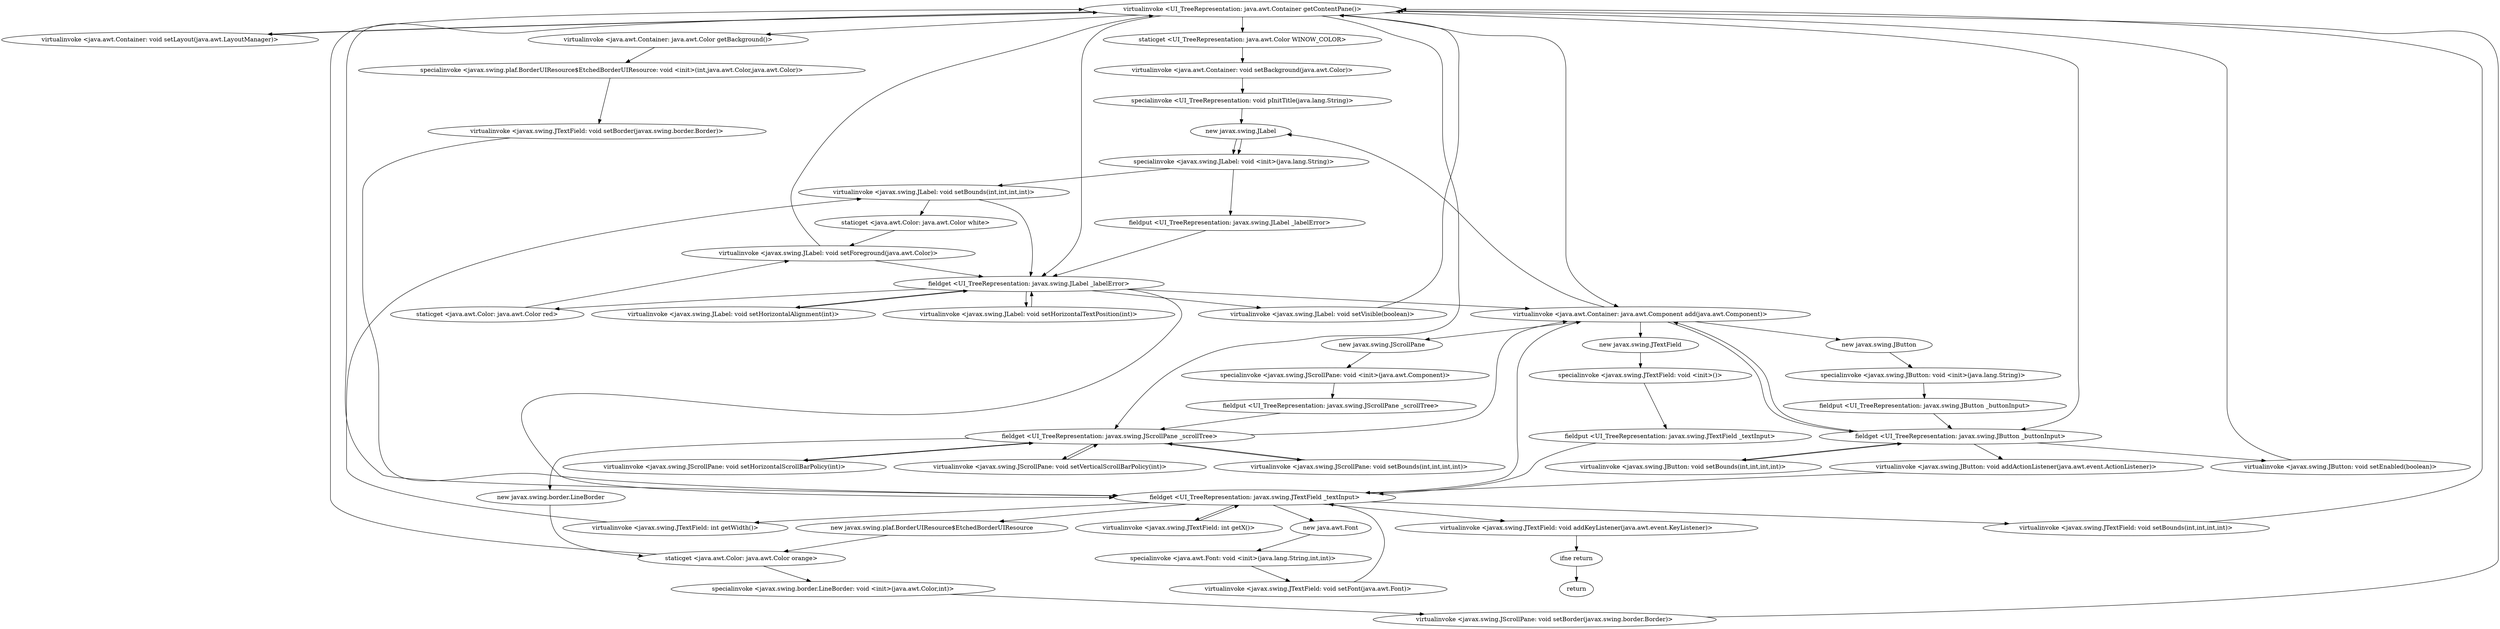 digraph "" {
"virtualinvoke <UI_TreeRepresentation: java.awt.Container getContentPane()>";
 "virtualinvoke <UI_TreeRepresentation: java.awt.Container getContentPane()>"->"virtualinvoke <java.awt.Container: void setLayout(java.awt.LayoutManager)>";
 "virtualinvoke <java.awt.Container: void setLayout(java.awt.LayoutManager)>"->"virtualinvoke <UI_TreeRepresentation: java.awt.Container getContentPane()>";
 "virtualinvoke <UI_TreeRepresentation: java.awt.Container getContentPane()>"->"staticget <UI_TreeRepresentation: java.awt.Color WINOW_COLOR>";
 "staticget <UI_TreeRepresentation: java.awt.Color WINOW_COLOR>"->"virtualinvoke <java.awt.Container: void setBackground(java.awt.Color)>";
 "virtualinvoke <java.awt.Container: void setBackground(java.awt.Color)>"->"specialinvoke <UI_TreeRepresentation: void pInitTitle(java.lang.String)>";
 "specialinvoke <UI_TreeRepresentation: void pInitTitle(java.lang.String)>"->"new javax.swing.JLabel";
 "new javax.swing.JLabel"->"specialinvoke <javax.swing.JLabel: void <init>(java.lang.String)>";
 "specialinvoke <javax.swing.JLabel: void <init>(java.lang.String)>"->"virtualinvoke <javax.swing.JLabel: void setBounds(int,int,int,int)>";
 "virtualinvoke <javax.swing.JLabel: void setBounds(int,int,int,int)>"->"staticget <java.awt.Color: java.awt.Color white>";
 "staticget <java.awt.Color: java.awt.Color white>"->"virtualinvoke <javax.swing.JLabel: void setForeground(java.awt.Color)>";
 "virtualinvoke <javax.swing.JLabel: void setForeground(java.awt.Color)>"->"virtualinvoke <UI_TreeRepresentation: java.awt.Container getContentPane()>";
 "virtualinvoke <UI_TreeRepresentation: java.awt.Container getContentPane()>"->"virtualinvoke <java.awt.Container: java.awt.Component add(java.awt.Component)>";
 "virtualinvoke <java.awt.Container: java.awt.Component add(java.awt.Component)>"->"new javax.swing.JTextField";
 "new javax.swing.JTextField"->"specialinvoke <javax.swing.JTextField: void <init>()>";
 "specialinvoke <javax.swing.JTextField: void <init>()>"->"fieldput <UI_TreeRepresentation: javax.swing.JTextField _textInput>";
 "fieldput <UI_TreeRepresentation: javax.swing.JTextField _textInput>"->"fieldget <UI_TreeRepresentation: javax.swing.JTextField _textInput>";
 "fieldget <UI_TreeRepresentation: javax.swing.JTextField _textInput>"->"new javax.swing.plaf.BorderUIResource$EtchedBorderUIResource";
 "new javax.swing.plaf.BorderUIResource$EtchedBorderUIResource"->"staticget <java.awt.Color: java.awt.Color orange>";
 "staticget <java.awt.Color: java.awt.Color orange>"->"virtualinvoke <UI_TreeRepresentation: java.awt.Container getContentPane()>";
 "virtualinvoke <UI_TreeRepresentation: java.awt.Container getContentPane()>"->"virtualinvoke <java.awt.Container: java.awt.Color getBackground()>";
 "virtualinvoke <java.awt.Container: java.awt.Color getBackground()>"->"specialinvoke <javax.swing.plaf.BorderUIResource$EtchedBorderUIResource: void <init>(int,java.awt.Color,java.awt.Color)>";
 "specialinvoke <javax.swing.plaf.BorderUIResource$EtchedBorderUIResource: void <init>(int,java.awt.Color,java.awt.Color)>"->"virtualinvoke <javax.swing.JTextField: void setBorder(javax.swing.border.Border)>";
 "virtualinvoke <javax.swing.JTextField: void setBorder(javax.swing.border.Border)>"->"fieldget <UI_TreeRepresentation: javax.swing.JTextField _textInput>";
 "fieldget <UI_TreeRepresentation: javax.swing.JTextField _textInput>"->"new java.awt.Font";
 "new java.awt.Font"->"specialinvoke <java.awt.Font: void <init>(java.lang.String,int,int)>";
 "specialinvoke <java.awt.Font: void <init>(java.lang.String,int,int)>"->"virtualinvoke <javax.swing.JTextField: void setFont(java.awt.Font)>";
 "virtualinvoke <javax.swing.JTextField: void setFont(java.awt.Font)>"->"fieldget <UI_TreeRepresentation: javax.swing.JTextField _textInput>";
 "fieldget <UI_TreeRepresentation: javax.swing.JTextField _textInput>"->"virtualinvoke <javax.swing.JTextField: void setBounds(int,int,int,int)>";
 "virtualinvoke <javax.swing.JTextField: void setBounds(int,int,int,int)>"->"virtualinvoke <UI_TreeRepresentation: java.awt.Container getContentPane()>";
 "virtualinvoke <UI_TreeRepresentation: java.awt.Container getContentPane()>"->"fieldget <UI_TreeRepresentation: javax.swing.JTextField _textInput>";
 "fieldget <UI_TreeRepresentation: javax.swing.JTextField _textInput>"->"virtualinvoke <java.awt.Container: java.awt.Component add(java.awt.Component)>";
 "virtualinvoke <java.awt.Container: java.awt.Component add(java.awt.Component)>"->"new javax.swing.JLabel";
 "new javax.swing.JLabel"->"specialinvoke <javax.swing.JLabel: void <init>(java.lang.String)>";
 "specialinvoke <javax.swing.JLabel: void <init>(java.lang.String)>"->"fieldput <UI_TreeRepresentation: javax.swing.JLabel _labelError>";
 "fieldput <UI_TreeRepresentation: javax.swing.JLabel _labelError>"->"fieldget <UI_TreeRepresentation: javax.swing.JLabel _labelError>";
 "fieldget <UI_TreeRepresentation: javax.swing.JLabel _labelError>"->"fieldget <UI_TreeRepresentation: javax.swing.JTextField _textInput>";
 "fieldget <UI_TreeRepresentation: javax.swing.JTextField _textInput>"->"virtualinvoke <javax.swing.JTextField: int getX()>";
 "virtualinvoke <javax.swing.JTextField: int getX()>"->"fieldget <UI_TreeRepresentation: javax.swing.JTextField _textInput>";
 "fieldget <UI_TreeRepresentation: javax.swing.JTextField _textInput>"->"virtualinvoke <javax.swing.JTextField: int getWidth()>";
 "virtualinvoke <javax.swing.JTextField: int getWidth()>"->"virtualinvoke <javax.swing.JLabel: void setBounds(int,int,int,int)>";
 "virtualinvoke <javax.swing.JLabel: void setBounds(int,int,int,int)>"->"fieldget <UI_TreeRepresentation: javax.swing.JLabel _labelError>";
 "fieldget <UI_TreeRepresentation: javax.swing.JLabel _labelError>"->"staticget <java.awt.Color: java.awt.Color red>";
 "staticget <java.awt.Color: java.awt.Color red>"->"virtualinvoke <javax.swing.JLabel: void setForeground(java.awt.Color)>";
 "virtualinvoke <javax.swing.JLabel: void setForeground(java.awt.Color)>"->"fieldget <UI_TreeRepresentation: javax.swing.JLabel _labelError>";
 "fieldget <UI_TreeRepresentation: javax.swing.JLabel _labelError>"->"virtualinvoke <javax.swing.JLabel: void setHorizontalTextPosition(int)>";
 "virtualinvoke <javax.swing.JLabel: void setHorizontalTextPosition(int)>"->"fieldget <UI_TreeRepresentation: javax.swing.JLabel _labelError>";
 "fieldget <UI_TreeRepresentation: javax.swing.JLabel _labelError>"->"virtualinvoke <javax.swing.JLabel: void setHorizontalAlignment(int)>";
 "virtualinvoke <javax.swing.JLabel: void setHorizontalAlignment(int)>"->"fieldget <UI_TreeRepresentation: javax.swing.JLabel _labelError>";
 "fieldget <UI_TreeRepresentation: javax.swing.JLabel _labelError>"->"virtualinvoke <javax.swing.JLabel: void setVisible(boolean)>";
 "virtualinvoke <javax.swing.JLabel: void setVisible(boolean)>"->"virtualinvoke <UI_TreeRepresentation: java.awt.Container getContentPane()>";
 "virtualinvoke <UI_TreeRepresentation: java.awt.Container getContentPane()>"->"fieldget <UI_TreeRepresentation: javax.swing.JLabel _labelError>";
 "fieldget <UI_TreeRepresentation: javax.swing.JLabel _labelError>"->"virtualinvoke <java.awt.Container: java.awt.Component add(java.awt.Component)>";
 "virtualinvoke <java.awt.Container: java.awt.Component add(java.awt.Component)>"->"new javax.swing.JButton";
 "new javax.swing.JButton"->"specialinvoke <javax.swing.JButton: void <init>(java.lang.String)>";
 "specialinvoke <javax.swing.JButton: void <init>(java.lang.String)>"->"fieldput <UI_TreeRepresentation: javax.swing.JButton _buttonInput>";
 "fieldput <UI_TreeRepresentation: javax.swing.JButton _buttonInput>"->"fieldget <UI_TreeRepresentation: javax.swing.JButton _buttonInput>";
 "fieldget <UI_TreeRepresentation: javax.swing.JButton _buttonInput>"->"virtualinvoke <javax.swing.JButton: void setBounds(int,int,int,int)>";
 "virtualinvoke <javax.swing.JButton: void setBounds(int,int,int,int)>"->"fieldget <UI_TreeRepresentation: javax.swing.JButton _buttonInput>";
 "fieldget <UI_TreeRepresentation: javax.swing.JButton _buttonInput>"->"virtualinvoke <javax.swing.JButton: void setEnabled(boolean)>";
 "virtualinvoke <javax.swing.JButton: void setEnabled(boolean)>"->"virtualinvoke <UI_TreeRepresentation: java.awt.Container getContentPane()>";
 "virtualinvoke <UI_TreeRepresentation: java.awt.Container getContentPane()>"->"fieldget <UI_TreeRepresentation: javax.swing.JButton _buttonInput>";
 "fieldget <UI_TreeRepresentation: javax.swing.JButton _buttonInput>"->"virtualinvoke <java.awt.Container: java.awt.Component add(java.awt.Component)>";
 "virtualinvoke <java.awt.Container: java.awt.Component add(java.awt.Component)>"->"new javax.swing.JScrollPane";
 "new javax.swing.JScrollPane"->"specialinvoke <javax.swing.JScrollPane: void <init>(java.awt.Component)>";
 "specialinvoke <javax.swing.JScrollPane: void <init>(java.awt.Component)>"->"fieldput <UI_TreeRepresentation: javax.swing.JScrollPane _scrollTree>";
 "fieldput <UI_TreeRepresentation: javax.swing.JScrollPane _scrollTree>"->"fieldget <UI_TreeRepresentation: javax.swing.JScrollPane _scrollTree>";
 "fieldget <UI_TreeRepresentation: javax.swing.JScrollPane _scrollTree>"->"virtualinvoke <javax.swing.JScrollPane: void setHorizontalScrollBarPolicy(int)>";
 "virtualinvoke <javax.swing.JScrollPane: void setHorizontalScrollBarPolicy(int)>"->"fieldget <UI_TreeRepresentation: javax.swing.JScrollPane _scrollTree>";
 "fieldget <UI_TreeRepresentation: javax.swing.JScrollPane _scrollTree>"->"virtualinvoke <javax.swing.JScrollPane: void setVerticalScrollBarPolicy(int)>";
 "virtualinvoke <javax.swing.JScrollPane: void setVerticalScrollBarPolicy(int)>"->"fieldget <UI_TreeRepresentation: javax.swing.JScrollPane _scrollTree>";
 "fieldget <UI_TreeRepresentation: javax.swing.JScrollPane _scrollTree>"->"virtualinvoke <javax.swing.JScrollPane: void setBounds(int,int,int,int)>";
 "virtualinvoke <javax.swing.JScrollPane: void setBounds(int,int,int,int)>"->"fieldget <UI_TreeRepresentation: javax.swing.JScrollPane _scrollTree>";
 "fieldget <UI_TreeRepresentation: javax.swing.JScrollPane _scrollTree>"->"new javax.swing.border.LineBorder";
 "new javax.swing.border.LineBorder"->"staticget <java.awt.Color: java.awt.Color orange>";
 "staticget <java.awt.Color: java.awt.Color orange>"->"specialinvoke <javax.swing.border.LineBorder: void <init>(java.awt.Color,int)>";
 "specialinvoke <javax.swing.border.LineBorder: void <init>(java.awt.Color,int)>"->"virtualinvoke <javax.swing.JScrollPane: void setBorder(javax.swing.border.Border)>";
 "virtualinvoke <javax.swing.JScrollPane: void setBorder(javax.swing.border.Border)>"->"virtualinvoke <UI_TreeRepresentation: java.awt.Container getContentPane()>";
 "virtualinvoke <UI_TreeRepresentation: java.awt.Container getContentPane()>"->"fieldget <UI_TreeRepresentation: javax.swing.JScrollPane _scrollTree>";
 "fieldget <UI_TreeRepresentation: javax.swing.JScrollPane _scrollTree>"->"virtualinvoke <java.awt.Container: java.awt.Component add(java.awt.Component)>";
 "virtualinvoke <java.awt.Container: java.awt.Component add(java.awt.Component)>"->"fieldget <UI_TreeRepresentation: javax.swing.JButton _buttonInput>";
 "fieldget <UI_TreeRepresentation: javax.swing.JButton _buttonInput>"->"virtualinvoke <javax.swing.JButton: void addActionListener(java.awt.event.ActionListener)>";
 "virtualinvoke <javax.swing.JButton: void addActionListener(java.awt.event.ActionListener)>"->"fieldget <UI_TreeRepresentation: javax.swing.JTextField _textInput>";
 "fieldget <UI_TreeRepresentation: javax.swing.JTextField _textInput>"->"virtualinvoke <javax.swing.JTextField: void addKeyListener(java.awt.event.KeyListener)>";
 "virtualinvoke <javax.swing.JTextField: void addKeyListener(java.awt.event.KeyListener)>"->"ifne return";
 "ifne return"->"return";
}
